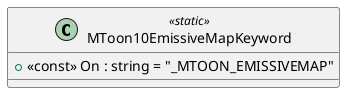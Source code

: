 @startuml
class MToon10EmissiveMapKeyword <<static>> {
    + <<const>> On : string = "_MTOON_EMISSIVEMAP"
}
@enduml
